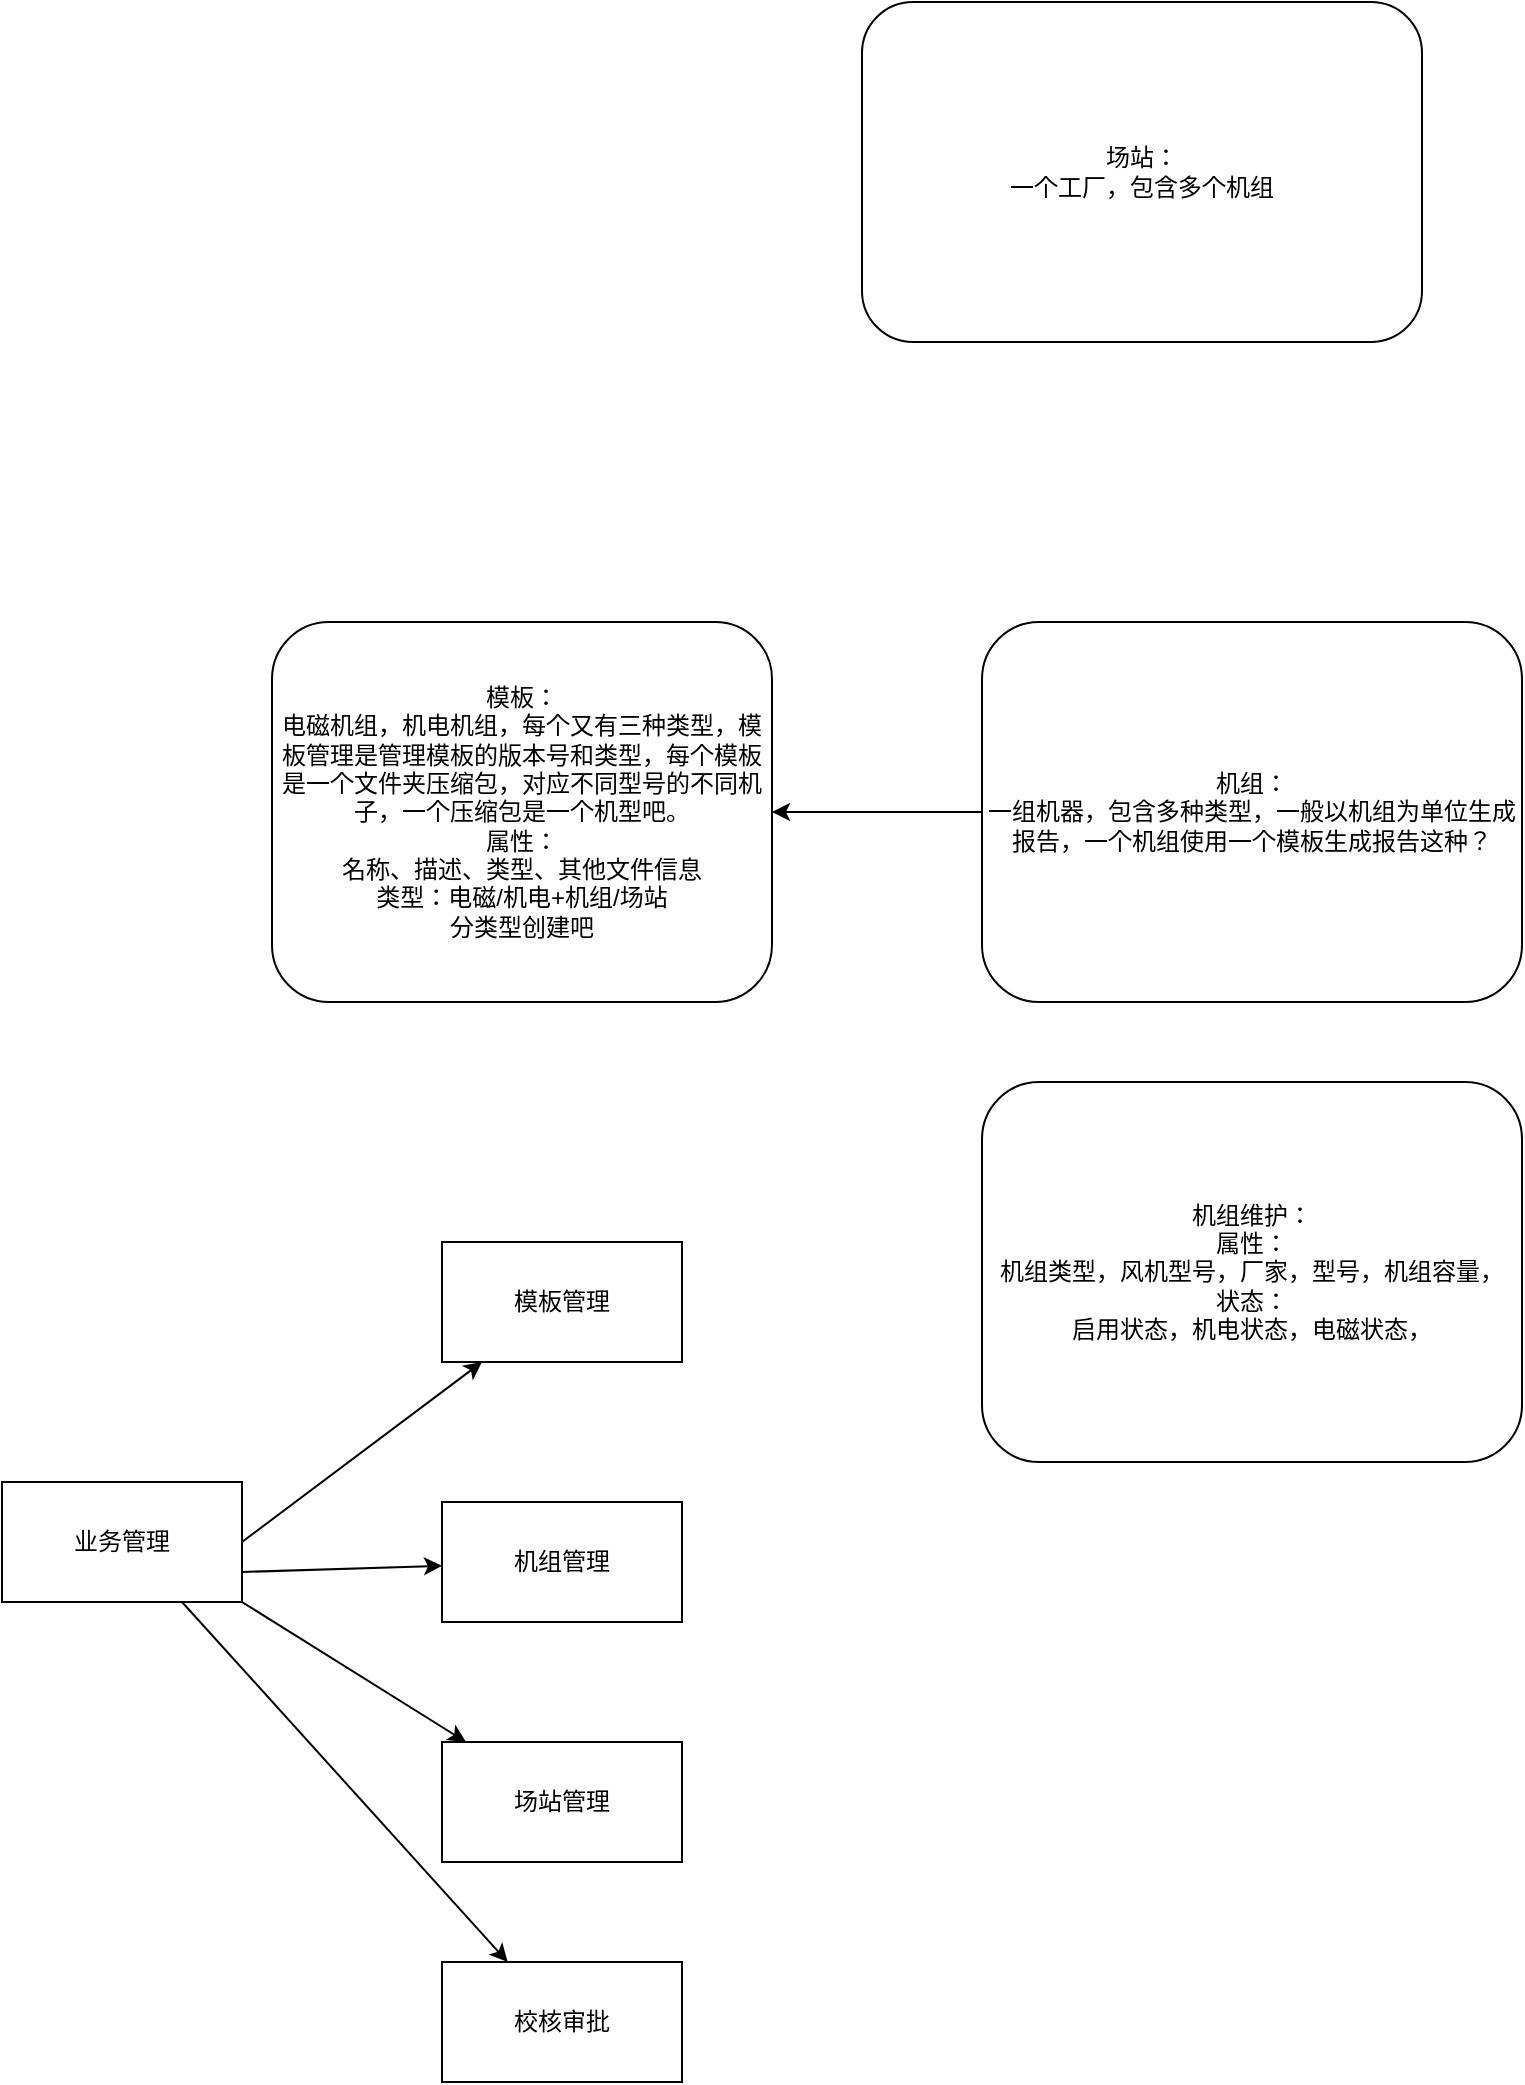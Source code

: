 <mxfile>
    <diagram id="CqenUEusEvIRXyD3-XYq" name="Page-1">
        <mxGraphModel dx="906" dy="1767" grid="1" gridSize="10" guides="1" tooltips="1" connect="1" arrows="1" fold="1" page="1" pageScale="1" pageWidth="850" pageHeight="1100" math="0" shadow="0">
            <root>
                <mxCell id="0"/>
                <mxCell id="1" parent="0"/>
                <mxCell id="10" value="" style="edgeStyle=none;html=1;" edge="1" parent="1" source="3" target="7">
                    <mxGeometry relative="1" as="geometry">
                        <Array as="points">
                            <mxPoint x="160" y="180"/>
                        </Array>
                    </mxGeometry>
                </mxCell>
                <mxCell id="13" value="" style="edgeStyle=none;html=1;exitX=1;exitY=0.75;exitDx=0;exitDy=0;" edge="1" parent="1" source="3" target="12">
                    <mxGeometry relative="1" as="geometry"/>
                </mxCell>
                <mxCell id="16" value="" style="edgeStyle=none;html=1;exitX=1;exitY=1;exitDx=0;exitDy=0;" edge="1" parent="1" source="3" target="15">
                    <mxGeometry relative="1" as="geometry"/>
                </mxCell>
                <mxCell id="18" value="" style="edgeStyle=none;html=1;exitX=0.75;exitY=1;exitDx=0;exitDy=0;" edge="1" parent="1" source="3" target="17">
                    <mxGeometry relative="1" as="geometry"/>
                </mxCell>
                <mxCell id="3" value="业务管理" style="whiteSpace=wrap;html=1;rounded=0;" vertex="1" parent="1">
                    <mxGeometry x="40" y="150" width="120" height="60" as="geometry"/>
                </mxCell>
                <mxCell id="7" value="模板管理" style="whiteSpace=wrap;html=1;rounded=0;" vertex="1" parent="1">
                    <mxGeometry x="260" y="30" width="120" height="60" as="geometry"/>
                </mxCell>
                <mxCell id="12" value="机组管理" style="whiteSpace=wrap;html=1;rounded=0;" vertex="1" parent="1">
                    <mxGeometry x="260" y="160" width="120" height="60" as="geometry"/>
                </mxCell>
                <mxCell id="15" value="场站管理" style="whiteSpace=wrap;html=1;rounded=0;" vertex="1" parent="1">
                    <mxGeometry x="260" y="280" width="120" height="60" as="geometry"/>
                </mxCell>
                <mxCell id="17" value="校核审批" style="whiteSpace=wrap;html=1;rounded=0;" vertex="1" parent="1">
                    <mxGeometry x="260" y="390" width="120" height="60" as="geometry"/>
                </mxCell>
                <mxCell id="21" value="模板：&lt;br&gt;电磁机组，机电机组，每个又有三种类型，模板管理是管理模板的版本号和类型，每个模板是一个文件夹压缩包，对应不同型号的不同机子，一个压缩包是一个机型吧。&lt;br&gt;属性：&lt;br&gt;名称、描述、类型、其他文件信息&lt;br&gt;类型：电磁/机电+机组/场站&lt;br&gt;分类型创建吧" style="rounded=1;whiteSpace=wrap;html=1;" vertex="1" parent="1">
                    <mxGeometry x="175" y="-280" width="250" height="190" as="geometry"/>
                </mxCell>
                <mxCell id="24" style="edgeStyle=none;html=1;entryX=1;entryY=0.5;entryDx=0;entryDy=0;" edge="1" parent="1" source="22" target="21">
                    <mxGeometry relative="1" as="geometry"/>
                </mxCell>
                <mxCell id="22" value="机组：&lt;br&gt;一组机器，包含多种类型，一般以机组为单位生成报告，一个机组使用一个模板生成报告这种？" style="rounded=1;whiteSpace=wrap;html=1;" vertex="1" parent="1">
                    <mxGeometry x="530" y="-280" width="270" height="190" as="geometry"/>
                </mxCell>
                <mxCell id="23" value="场站：&lt;br&gt;一个工厂，包含多个机组" style="rounded=1;whiteSpace=wrap;html=1;" vertex="1" parent="1">
                    <mxGeometry x="470" y="-590" width="280" height="170" as="geometry"/>
                </mxCell>
                <mxCell id="26" value="机组维护：&lt;br&gt;属性：&lt;br&gt;机组类型，风机型号，厂家，型号，机组容量，&lt;br&gt;状态：&lt;br&gt;启用状态，机电状态，电磁状态，" style="rounded=1;whiteSpace=wrap;html=1;" vertex="1" parent="1">
                    <mxGeometry x="530" y="-50" width="270" height="190" as="geometry"/>
                </mxCell>
            </root>
        </mxGraphModel>
    </diagram>
</mxfile>